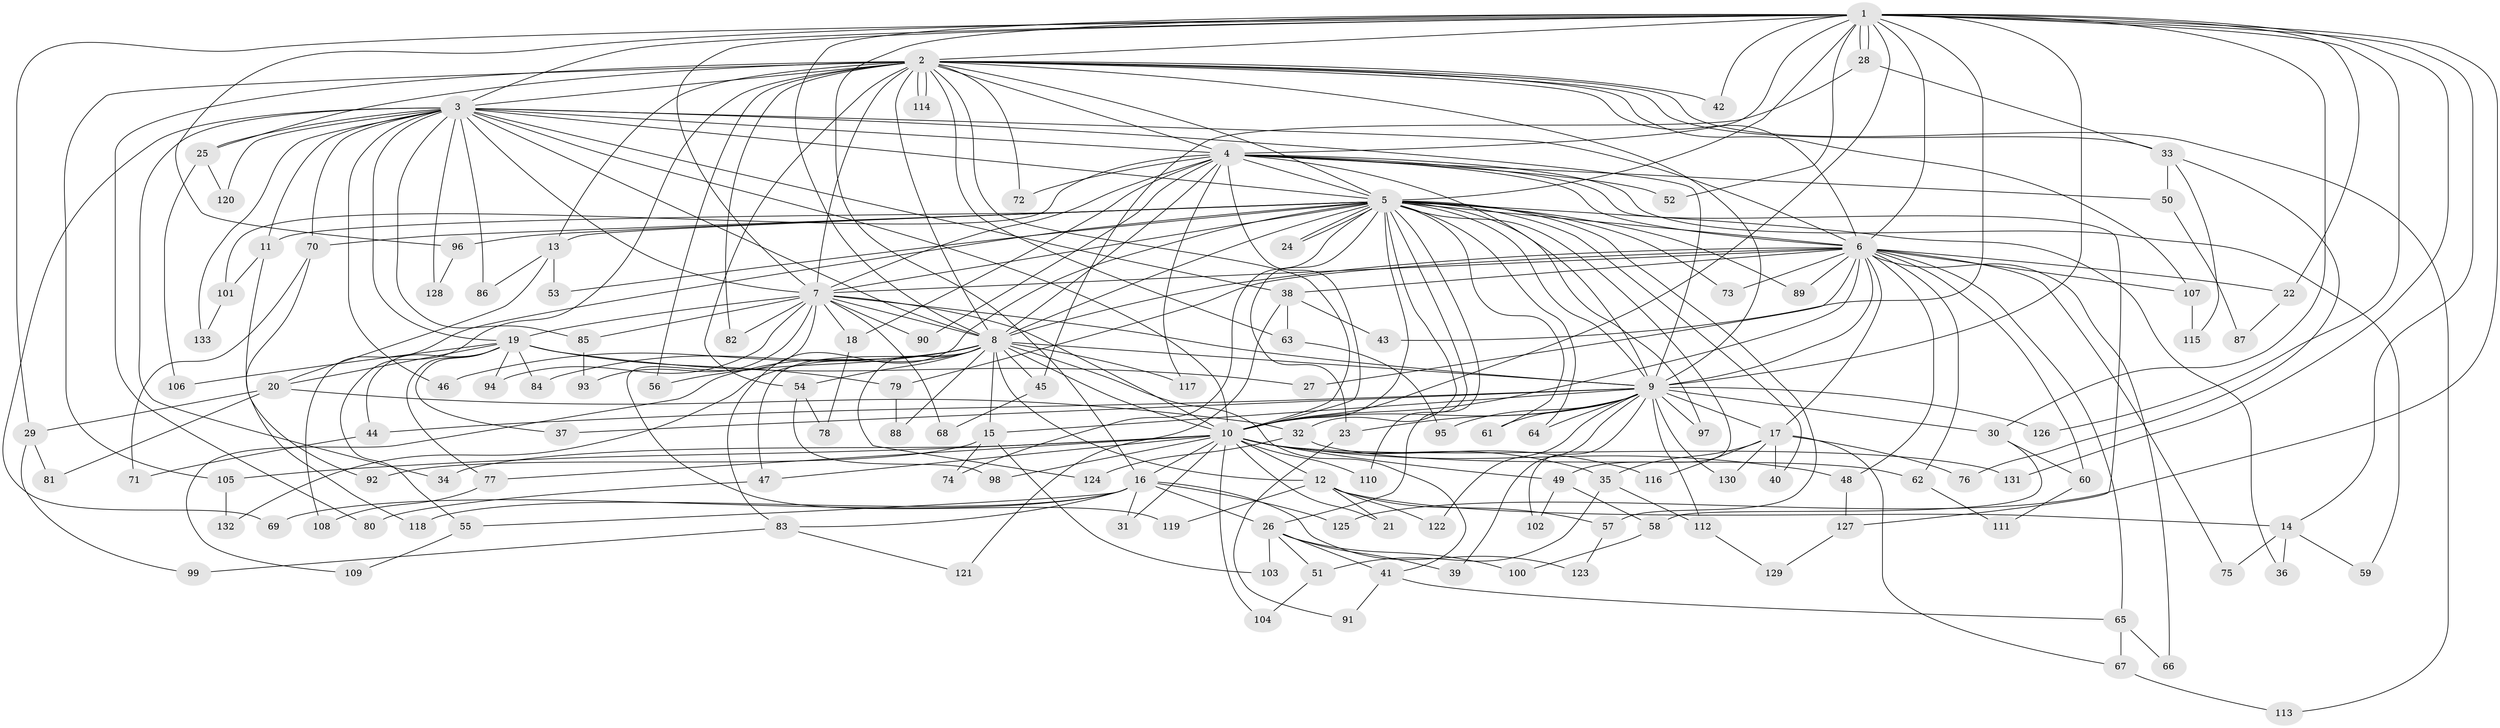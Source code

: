// coarse degree distribution, {20: 0.00980392156862745, 26: 0.00980392156862745, 21: 0.029411764705882353, 16: 0.00980392156862745, 29: 0.00980392156862745, 30: 0.00980392156862745, 22: 0.00980392156862745, 5: 0.058823529411764705, 6: 0.0196078431372549, 9: 0.00980392156862745, 8: 0.00980392156862745, 3: 0.19607843137254902, 14: 0.00980392156862745, 2: 0.5196078431372549, 4: 0.0784313725490196, 7: 0.00980392156862745}
// Generated by graph-tools (version 1.1) at 2025/41/03/06/25 10:41:38]
// undirected, 133 vertices, 291 edges
graph export_dot {
graph [start="1"]
  node [color=gray90,style=filled];
  1;
  2;
  3;
  4;
  5;
  6;
  7;
  8;
  9;
  10;
  11;
  12;
  13;
  14;
  15;
  16;
  17;
  18;
  19;
  20;
  21;
  22;
  23;
  24;
  25;
  26;
  27;
  28;
  29;
  30;
  31;
  32;
  33;
  34;
  35;
  36;
  37;
  38;
  39;
  40;
  41;
  42;
  43;
  44;
  45;
  46;
  47;
  48;
  49;
  50;
  51;
  52;
  53;
  54;
  55;
  56;
  57;
  58;
  59;
  60;
  61;
  62;
  63;
  64;
  65;
  66;
  67;
  68;
  69;
  70;
  71;
  72;
  73;
  74;
  75;
  76;
  77;
  78;
  79;
  80;
  81;
  82;
  83;
  84;
  85;
  86;
  87;
  88;
  89;
  90;
  91;
  92;
  93;
  94;
  95;
  96;
  97;
  98;
  99;
  100;
  101;
  102;
  103;
  104;
  105;
  106;
  107;
  108;
  109;
  110;
  111;
  112;
  113;
  114;
  115;
  116;
  117;
  118;
  119;
  120;
  121;
  122;
  123;
  124;
  125;
  126;
  127;
  128;
  129;
  130;
  131;
  132;
  133;
  1 -- 2;
  1 -- 3;
  1 -- 4;
  1 -- 5;
  1 -- 6;
  1 -- 7;
  1 -- 8;
  1 -- 9;
  1 -- 10;
  1 -- 14;
  1 -- 16;
  1 -- 22;
  1 -- 28;
  1 -- 28;
  1 -- 29;
  1 -- 30;
  1 -- 42;
  1 -- 43;
  1 -- 52;
  1 -- 96;
  1 -- 125;
  1 -- 126;
  1 -- 131;
  2 -- 3;
  2 -- 4;
  2 -- 5;
  2 -- 6;
  2 -- 7;
  2 -- 8;
  2 -- 9;
  2 -- 10;
  2 -- 13;
  2 -- 25;
  2 -- 33;
  2 -- 42;
  2 -- 54;
  2 -- 55;
  2 -- 56;
  2 -- 63;
  2 -- 72;
  2 -- 80;
  2 -- 82;
  2 -- 105;
  2 -- 107;
  2 -- 113;
  2 -- 114;
  2 -- 114;
  3 -- 4;
  3 -- 5;
  3 -- 6;
  3 -- 7;
  3 -- 8;
  3 -- 9;
  3 -- 10;
  3 -- 11;
  3 -- 19;
  3 -- 25;
  3 -- 34;
  3 -- 38;
  3 -- 46;
  3 -- 69;
  3 -- 70;
  3 -- 85;
  3 -- 86;
  3 -- 120;
  3 -- 128;
  3 -- 133;
  4 -- 5;
  4 -- 6;
  4 -- 7;
  4 -- 8;
  4 -- 9;
  4 -- 10;
  4 -- 18;
  4 -- 50;
  4 -- 52;
  4 -- 59;
  4 -- 72;
  4 -- 90;
  4 -- 101;
  4 -- 117;
  4 -- 127;
  5 -- 6;
  5 -- 7;
  5 -- 8;
  5 -- 9;
  5 -- 10;
  5 -- 11;
  5 -- 13;
  5 -- 23;
  5 -- 24;
  5 -- 24;
  5 -- 26;
  5 -- 32;
  5 -- 36;
  5 -- 40;
  5 -- 49;
  5 -- 53;
  5 -- 57;
  5 -- 61;
  5 -- 64;
  5 -- 70;
  5 -- 73;
  5 -- 74;
  5 -- 83;
  5 -- 89;
  5 -- 96;
  5 -- 97;
  5 -- 108;
  5 -- 110;
  6 -- 7;
  6 -- 8;
  6 -- 9;
  6 -- 10;
  6 -- 17;
  6 -- 22;
  6 -- 27;
  6 -- 38;
  6 -- 48;
  6 -- 60;
  6 -- 62;
  6 -- 65;
  6 -- 66;
  6 -- 73;
  6 -- 75;
  6 -- 79;
  6 -- 89;
  6 -- 107;
  7 -- 8;
  7 -- 9;
  7 -- 10;
  7 -- 18;
  7 -- 19;
  7 -- 68;
  7 -- 82;
  7 -- 85;
  7 -- 90;
  7 -- 93;
  7 -- 94;
  7 -- 119;
  8 -- 9;
  8 -- 10;
  8 -- 12;
  8 -- 15;
  8 -- 41;
  8 -- 45;
  8 -- 46;
  8 -- 47;
  8 -- 54;
  8 -- 56;
  8 -- 84;
  8 -- 88;
  8 -- 109;
  8 -- 117;
  8 -- 124;
  8 -- 132;
  9 -- 10;
  9 -- 15;
  9 -- 17;
  9 -- 23;
  9 -- 30;
  9 -- 37;
  9 -- 39;
  9 -- 44;
  9 -- 61;
  9 -- 64;
  9 -- 95;
  9 -- 97;
  9 -- 102;
  9 -- 112;
  9 -- 122;
  9 -- 126;
  9 -- 130;
  10 -- 12;
  10 -- 16;
  10 -- 21;
  10 -- 31;
  10 -- 34;
  10 -- 35;
  10 -- 47;
  10 -- 48;
  10 -- 49;
  10 -- 77;
  10 -- 98;
  10 -- 104;
  10 -- 105;
  10 -- 110;
  10 -- 116;
  10 -- 131;
  11 -- 92;
  11 -- 101;
  12 -- 14;
  12 -- 21;
  12 -- 57;
  12 -- 119;
  12 -- 122;
  13 -- 20;
  13 -- 53;
  13 -- 86;
  14 -- 36;
  14 -- 59;
  14 -- 75;
  15 -- 74;
  15 -- 92;
  15 -- 103;
  16 -- 26;
  16 -- 31;
  16 -- 55;
  16 -- 69;
  16 -- 83;
  16 -- 118;
  16 -- 123;
  16 -- 125;
  17 -- 35;
  17 -- 40;
  17 -- 67;
  17 -- 76;
  17 -- 116;
  17 -- 130;
  18 -- 78;
  19 -- 20;
  19 -- 27;
  19 -- 37;
  19 -- 44;
  19 -- 77;
  19 -- 79;
  19 -- 84;
  19 -- 94;
  19 -- 106;
  20 -- 29;
  20 -- 32;
  20 -- 81;
  22 -- 87;
  23 -- 91;
  25 -- 106;
  25 -- 120;
  26 -- 39;
  26 -- 41;
  26 -- 51;
  26 -- 100;
  26 -- 103;
  28 -- 33;
  28 -- 45;
  29 -- 81;
  29 -- 99;
  30 -- 58;
  30 -- 60;
  32 -- 62;
  32 -- 124;
  33 -- 50;
  33 -- 76;
  33 -- 115;
  35 -- 51;
  35 -- 112;
  38 -- 43;
  38 -- 63;
  38 -- 121;
  41 -- 65;
  41 -- 91;
  44 -- 71;
  45 -- 68;
  47 -- 80;
  48 -- 127;
  49 -- 58;
  49 -- 102;
  50 -- 87;
  51 -- 104;
  54 -- 78;
  54 -- 98;
  55 -- 109;
  57 -- 123;
  58 -- 100;
  60 -- 111;
  62 -- 111;
  63 -- 95;
  65 -- 66;
  65 -- 67;
  67 -- 113;
  70 -- 71;
  70 -- 118;
  77 -- 108;
  79 -- 88;
  83 -- 99;
  83 -- 121;
  85 -- 93;
  96 -- 128;
  101 -- 133;
  105 -- 132;
  107 -- 115;
  112 -- 129;
  127 -- 129;
}
